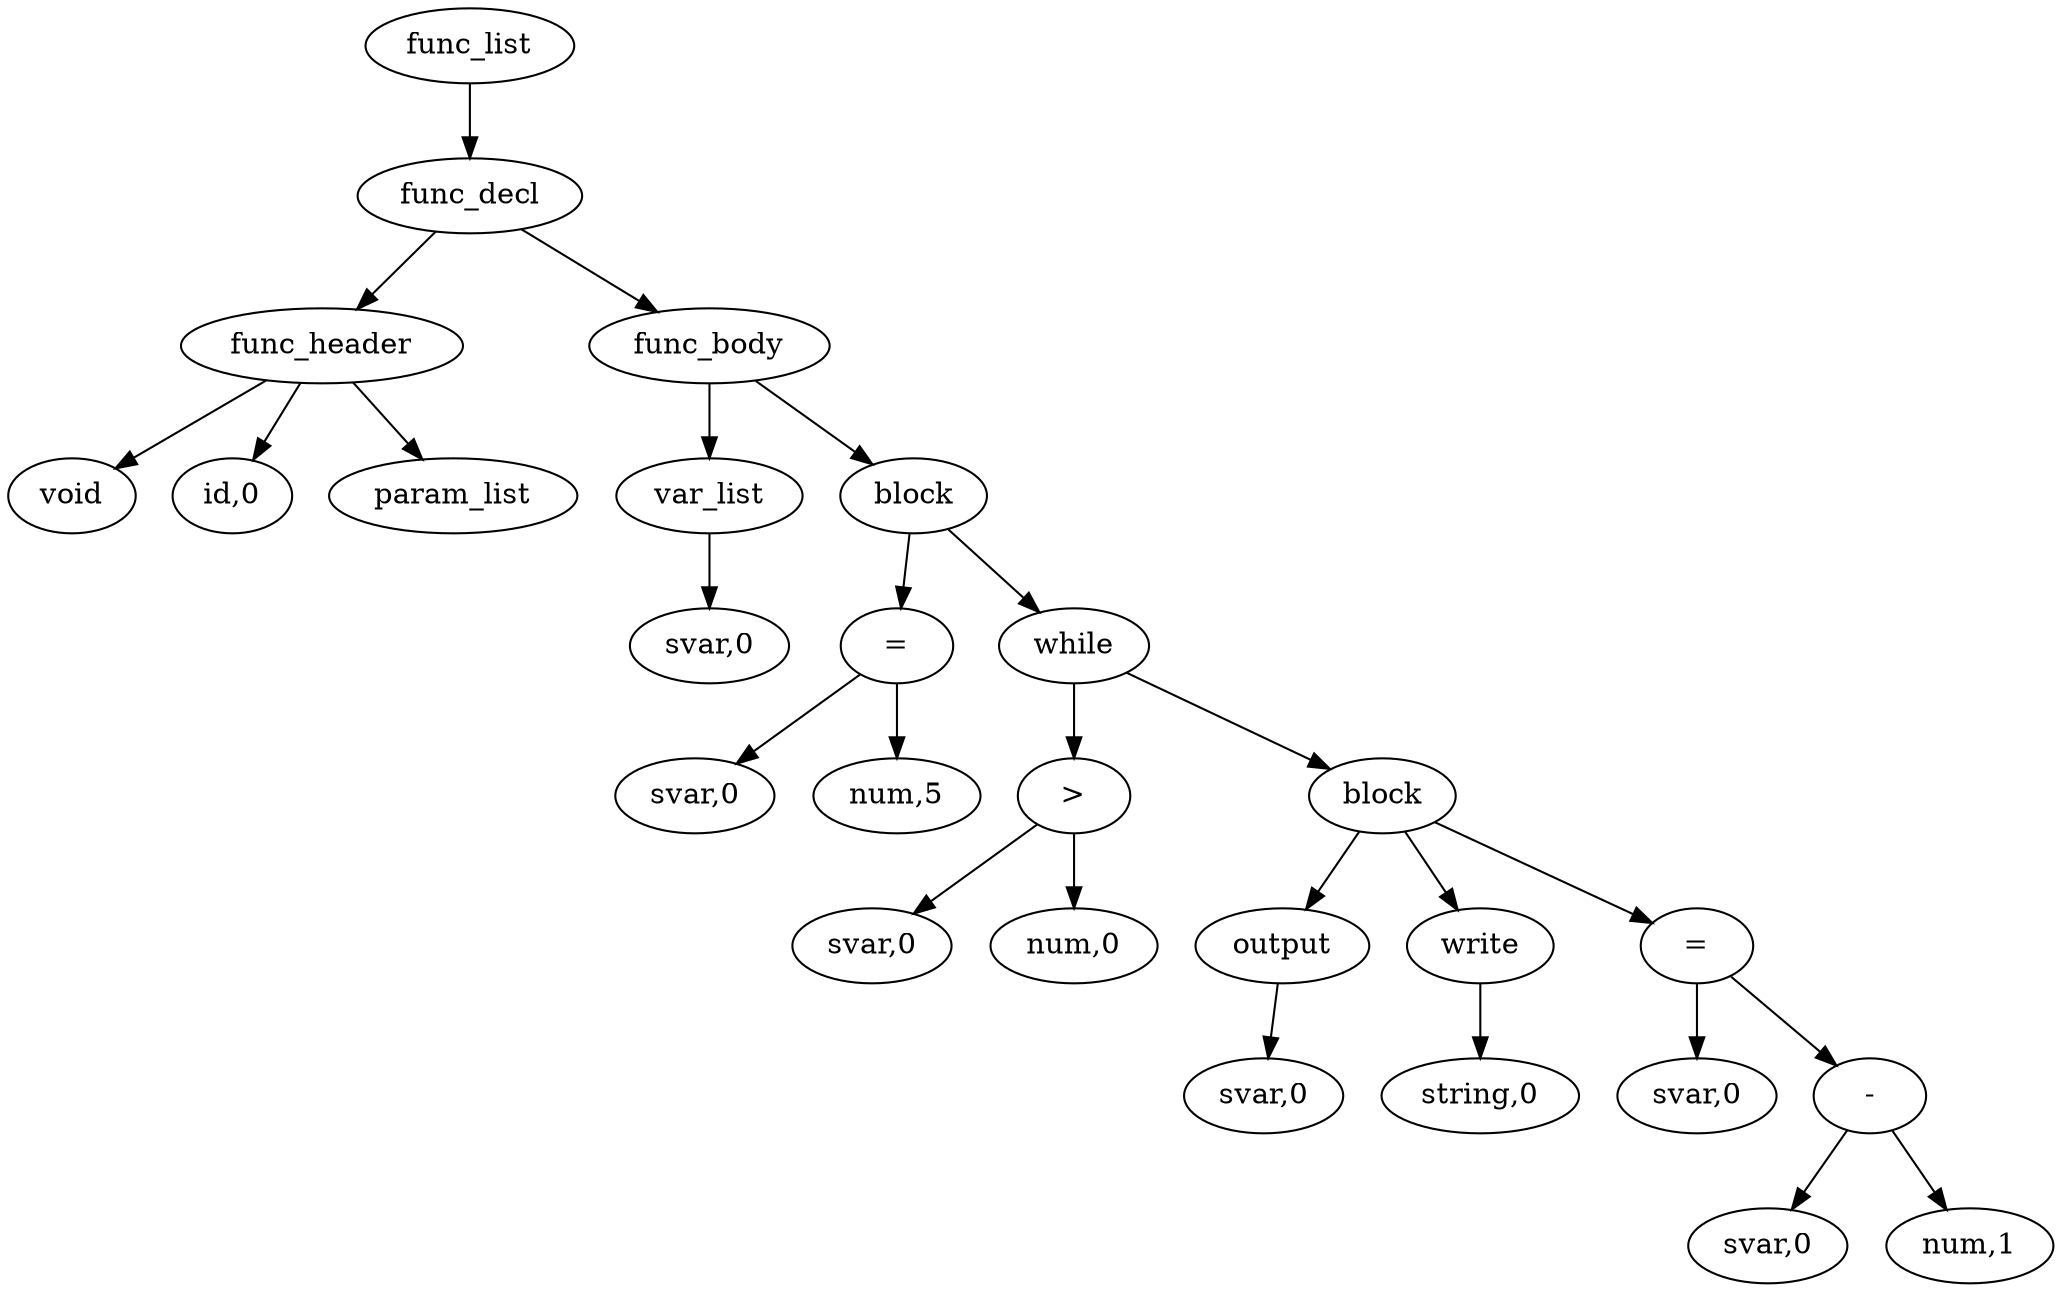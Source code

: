digraph {
graph [ordering="out"];
node0[label="func_list"];
node1[label="func_decl"];
node2[label="func_header"];
node3[label="void"];
node2 -> node3;
node4[label="id,0"];
node2 -> node4;
node5[label="param_list"];
node2 -> node5;
node1 -> node2;
node6[label="func_body"];
node7[label="var_list"];
node8[label="svar,0"];
node7 -> node8;
node6 -> node7;
node9[label="block"];
node10[label="="];
node11[label="svar,0"];
node10 -> node11;
node12[label="num,5"];
node10 -> node12;
node9 -> node10;
node13[label="while"];
node14[label=">"];
node15[label="svar,0"];
node14 -> node15;
node16[label="num,0"];
node14 -> node16;
node13 -> node14;
node17[label="block"];
node18[label="output"];
node19[label="svar,0"];
node18 -> node19;
node17 -> node18;
node20[label="write"];
node21[label="string,0"];
node20 -> node21;
node17 -> node20;
node22[label="="];
node23[label="svar,0"];
node22 -> node23;
node24[label="-"];
node25[label="svar,0"];
node24 -> node25;
node26[label="num,1"];
node24 -> node26;
node22 -> node24;
node17 -> node22;
node13 -> node17;
node9 -> node13;
node6 -> node9;
node1 -> node6;
node0 -> node1;
}

